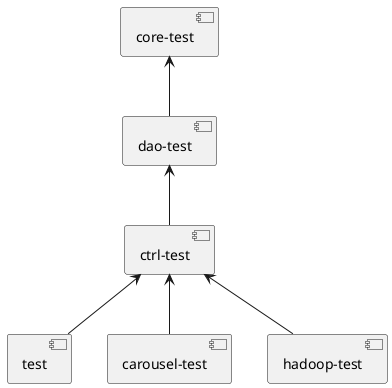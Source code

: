 @startuml

[core-test] <-- [dao-test]
[dao-test] <-- [ctrl-test]
[ctrl-test] <-- [test]
[ctrl-test] <-- [carousel-test]
[ctrl-test] <-- [hadoop-test]

@enduml